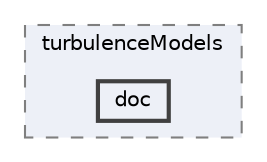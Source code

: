 digraph "src/TurbulenceModels/turbulenceModels/doc"
{
 // LATEX_PDF_SIZE
  bgcolor="transparent";
  edge [fontname=Helvetica,fontsize=10,labelfontname=Helvetica,labelfontsize=10];
  node [fontname=Helvetica,fontsize=10,shape=box,height=0.2,width=0.4];
  compound=true
  subgraph clusterdir_a3dc37bcacf99bb6122ed819dac99f09 {
    graph [ bgcolor="#edf0f7", pencolor="grey50", label="turbulenceModels", fontname=Helvetica,fontsize=10 style="filled,dashed", URL="dir_a3dc37bcacf99bb6122ed819dac99f09.html",tooltip=""]
  dir_fe1eac1d2271300d89e3e6ec85912f57 [label="doc", fillcolor="#edf0f7", color="grey25", style="filled,bold", URL="dir_fe1eac1d2271300d89e3e6ec85912f57.html",tooltip=""];
  }
}
